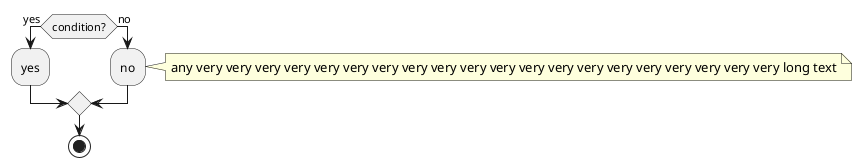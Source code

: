 {
  "sha1": "5rnnbr0beh1117b3jqtvhd81a6su301",
  "insertion": {
    "when": "2024-05-30T20:48:20.790Z",
    "user": "plantuml@gmail.com"
  }
}
@startuml
if (condition?) then (yes)
  :yes;
else (no)
  :no;
  note right
    any very very very very very very very very very very very very very very very very very very very very long text
  end note
endif

stop
@enduml
